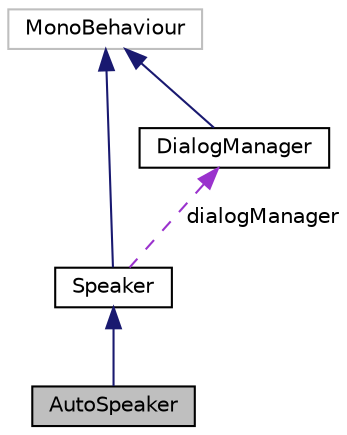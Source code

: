 digraph "AutoSpeaker"
{
  edge [fontname="Helvetica",fontsize="10",labelfontname="Helvetica",labelfontsize="10"];
  node [fontname="Helvetica",fontsize="10",shape=record];
  Node3 [label="AutoSpeaker",height=0.2,width=0.4,color="black", fillcolor="grey75", style="filled", fontcolor="black"];
  Node4 -> Node3 [dir="back",color="midnightblue",fontsize="10",style="solid",fontname="Helvetica"];
  Node4 [label="Speaker",height=0.2,width=0.4,color="black", fillcolor="white", style="filled",URL="$class_speaker.html",tooltip="Developed by: Higor (hcmb) Speaker is an abstract class wich contains only a list of dialog trees tha..."];
  Node5 -> Node4 [dir="back",color="midnightblue",fontsize="10",style="solid",fontname="Helvetica"];
  Node5 [label="MonoBehaviour",height=0.2,width=0.4,color="grey75", fillcolor="white", style="filled"];
  Node6 -> Node4 [dir="back",color="darkorchid3",fontsize="10",style="dashed",label=" dialogManager" ,fontname="Helvetica"];
  Node6 [label="DialogManager",height=0.2,width=0.4,color="black", fillcolor="white", style="filled",URL="$class_dialog_manager.html",tooltip="Manages the dialog system. "];
  Node5 -> Node6 [dir="back",color="midnightblue",fontsize="10",style="solid",fontname="Helvetica"];
}
